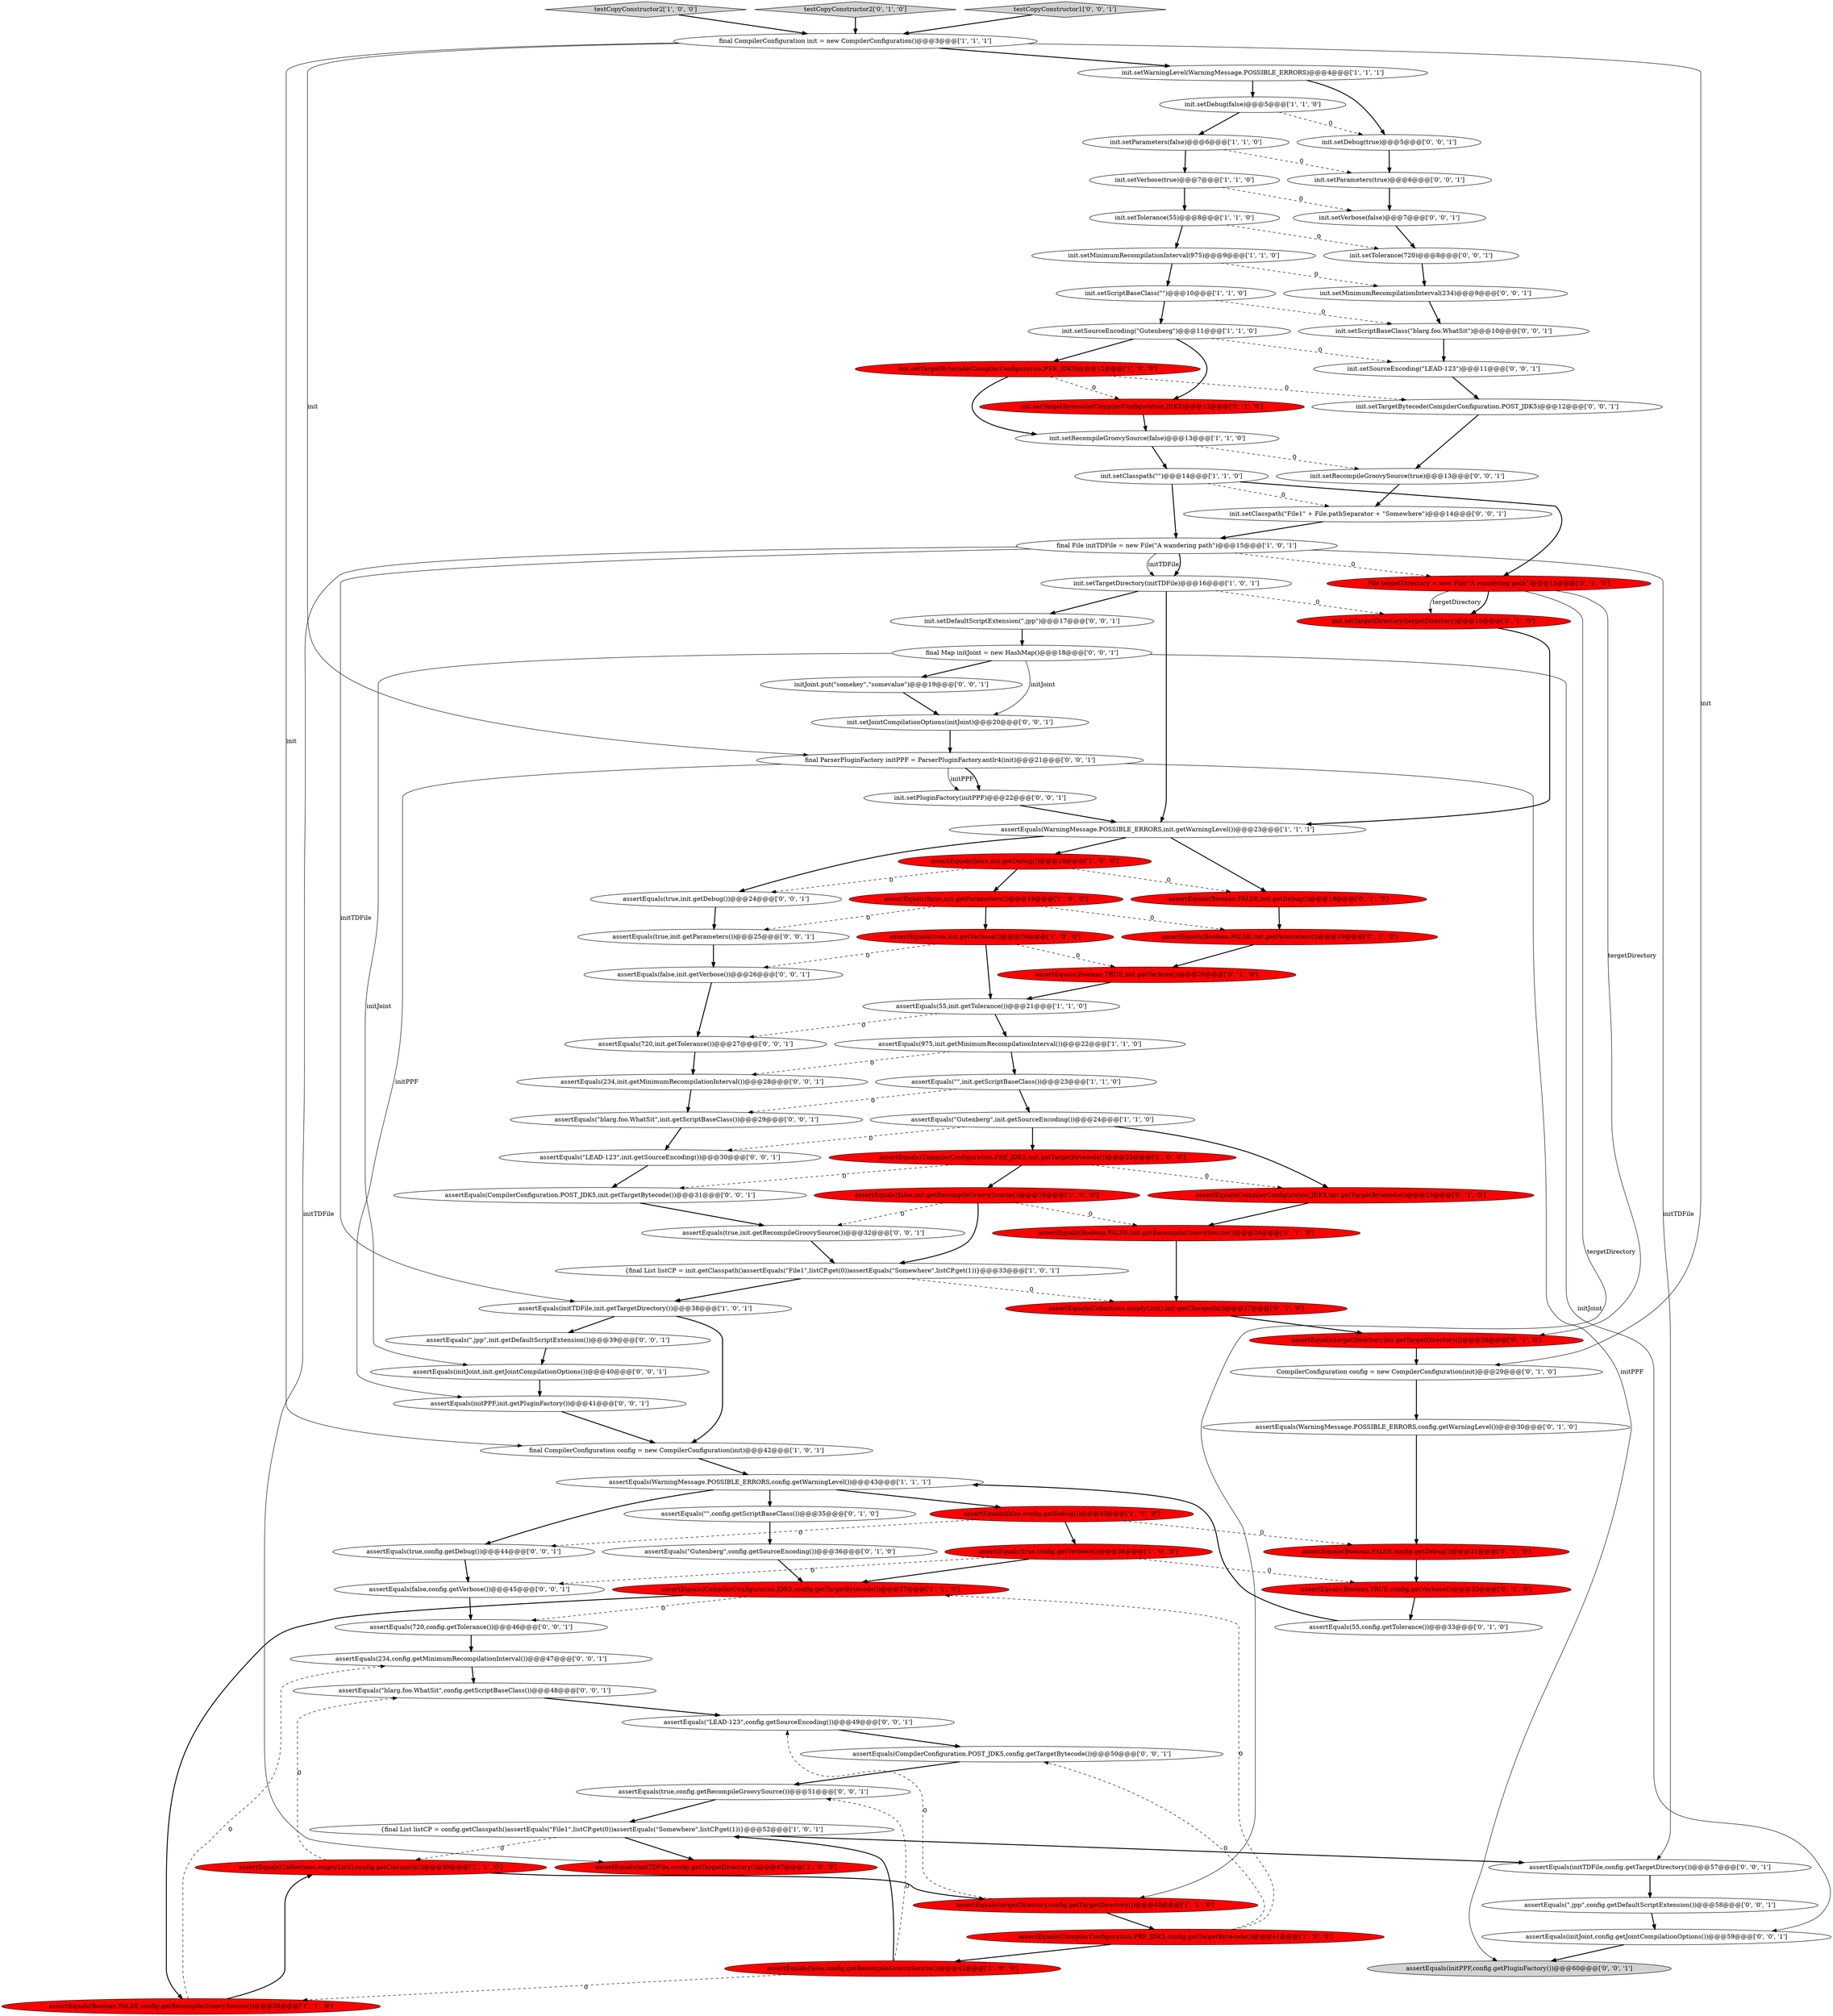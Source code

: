 digraph {
57 [style = filled, label = "init.setTolerance(720)@@@8@@@['0', '0', '1']", fillcolor = white, shape = ellipse image = "AAA0AAABBB3BBB"];
52 [style = filled, label = "assertEquals(Collections.emptyList(),init.getClasspath())@@@27@@@['0', '1', '0']", fillcolor = red, shape = ellipse image = "AAA1AAABBB2BBB"];
97 [style = filled, label = "assertEquals(\".jpp\",config.getDefaultScriptExtension())@@@58@@@['0', '0', '1']", fillcolor = white, shape = ellipse image = "AAA0AAABBB3BBB"];
51 [style = filled, label = "assertEquals(Boolean.FALSE,init.getParameters())@@@19@@@['0', '1', '0']", fillcolor = red, shape = ellipse image = "AAA1AAABBB2BBB"];
64 [style = filled, label = "init.setVerbose(false)@@@7@@@['0', '0', '1']", fillcolor = white, shape = ellipse image = "AAA0AAABBB3BBB"];
67 [style = filled, label = "init.setRecompileGroovySource(true)@@@13@@@['0', '0', '1']", fillcolor = white, shape = ellipse image = "AAA0AAABBB3BBB"];
96 [style = filled, label = "init.setMinimumRecompilationInterval(234)@@@9@@@['0', '0', '1']", fillcolor = white, shape = ellipse image = "AAA0AAABBB3BBB"];
66 [style = filled, label = "assertEquals(initJoint,config.getJointCompilationOptions())@@@59@@@['0', '0', '1']", fillcolor = white, shape = ellipse image = "AAA0AAABBB3BBB"];
68 [style = filled, label = "init.setDefaultScriptExtension(\".jpp\")@@@17@@@['0', '0', '1']", fillcolor = white, shape = ellipse image = "AAA0AAABBB3BBB"];
50 [style = filled, label = "init.setTargetDirectory(tergetDirectory)@@@16@@@['0', '1', '0']", fillcolor = red, shape = ellipse image = "AAA1AAABBB2BBB"];
47 [style = filled, label = "assertEquals(Boolean.FALSE,init.getDebug())@@@18@@@['0', '1', '0']", fillcolor = red, shape = ellipse image = "AAA1AAABBB2BBB"];
26 [style = filled, label = "assertEquals(false,config.getRecompileGroovySource())@@@42@@@['1', '0', '0']", fillcolor = red, shape = ellipse image = "AAA1AAABBB1BBB"];
82 [style = filled, label = "assertEquals(true,config.getRecompileGroovySource())@@@51@@@['0', '0', '1']", fillcolor = white, shape = ellipse image = "AAA0AAABBB3BBB"];
16 [style = filled, label = "assertEquals(CompilerConfiguration.PRE_JDK5,config.getTargetBytecode())@@@41@@@['1', '0', '0']", fillcolor = red, shape = ellipse image = "AAA1AAABBB1BBB"];
65 [style = filled, label = "final Map initJoint = new HashMap()@@@18@@@['0', '0', '1']", fillcolor = white, shape = ellipse image = "AAA0AAABBB3BBB"];
24 [style = filled, label = "init.setSourceEncoding(\"Gutenberg\")@@@11@@@['1', '1', '0']", fillcolor = white, shape = ellipse image = "AAA0AAABBB1BBB"];
93 [style = filled, label = "assertEquals(\"LEAD-123\",init.getSourceEncoding())@@@30@@@['0', '0', '1']", fillcolor = white, shape = ellipse image = "AAA0AAABBB3BBB"];
38 [style = filled, label = "assertEquals(\"\",init.getScriptBaseClass())@@@23@@@['1', '1', '0']", fillcolor = white, shape = ellipse image = "AAA0AAABBB1BBB"];
44 [style = filled, label = "assertEquals(\"Gutenberg\",config.getSourceEncoding())@@@36@@@['0', '1', '0']", fillcolor = white, shape = ellipse image = "AAA0AAABBB2BBB"];
12 [style = filled, label = "init.setClasspath(\"\")@@@14@@@['1', '1', '0']", fillcolor = white, shape = ellipse image = "AAA0AAABBB1BBB"];
87 [style = filled, label = "assertEquals(true,init.getDebug())@@@24@@@['0', '0', '1']", fillcolor = white, shape = ellipse image = "AAA0AAABBB3BBB"];
8 [style = filled, label = "assertEquals(975,init.getMinimumRecompilationInterval())@@@22@@@['1', '1', '0']", fillcolor = white, shape = ellipse image = "AAA0AAABBB1BBB"];
88 [style = filled, label = "assertEquals(false,config.getVerbose())@@@45@@@['0', '0', '1']", fillcolor = white, shape = ellipse image = "AAA0AAABBB3BBB"];
63 [style = filled, label = "assertEquals(CompilerConfiguration.POST_JDK5,config.getTargetBytecode())@@@50@@@['0', '0', '1']", fillcolor = white, shape = ellipse image = "AAA0AAABBB3BBB"];
41 [style = filled, label = "assertEquals(Boolean.FALSE,init.getRecompileGroovySource())@@@26@@@['0', '1', '0']", fillcolor = red, shape = ellipse image = "AAA1AAABBB2BBB"];
11 [style = filled, label = "testCopyConstructor2['1', '0', '0']", fillcolor = lightgray, shape = diamond image = "AAA0AAABBB1BBB"];
27 [style = filled, label = "assertEquals(true,config.getVerbose())@@@36@@@['1', '0', '0']", fillcolor = red, shape = ellipse image = "AAA1AAABBB1BBB"];
74 [style = filled, label = "assertEquals(CompilerConfiguration.POST_JDK5,init.getTargetBytecode())@@@31@@@['0', '0', '1']", fillcolor = white, shape = ellipse image = "AAA0AAABBB3BBB"];
39 [style = filled, label = "testCopyConstructor2['0', '1', '0']", fillcolor = lightgray, shape = diamond image = "AAA0AAABBB2BBB"];
15 [style = filled, label = "{final List listCP = init.getClasspath()assertEquals(\"File1\",listCP.get(0))assertEquals(\"Somewhere\",listCP.get(1))}@@@33@@@['1', '0', '1']", fillcolor = white, shape = ellipse image = "AAA0AAABBB1BBB"];
23 [style = filled, label = "assertEquals(CompilerConfiguration.JDK5,config.getTargetBytecode())@@@37@@@['1', '1', '0']", fillcolor = red, shape = ellipse image = "AAA1AAABBB1BBB"];
3 [style = filled, label = "init.setMinimumRecompilationInterval(975)@@@9@@@['1', '1', '0']", fillcolor = white, shape = ellipse image = "AAA0AAABBB1BBB"];
14 [style = filled, label = "assertEquals(tergetDirectory,config.getTargetDirectory())@@@40@@@['1', '1', '0']", fillcolor = red, shape = ellipse image = "AAA1AAABBB1BBB"];
92 [style = filled, label = "assertEquals(initPPF,init.getPluginFactory())@@@41@@@['0', '0', '1']", fillcolor = white, shape = ellipse image = "AAA0AAABBB3BBB"];
19 [style = filled, label = "init.setDebug(false)@@@5@@@['1', '1', '0']", fillcolor = white, shape = ellipse image = "AAA0AAABBB1BBB"];
22 [style = filled, label = "assertEquals(55,init.getTolerance())@@@21@@@['1', '1', '0']", fillcolor = white, shape = ellipse image = "AAA0AAABBB1BBB"];
43 [style = filled, label = "CompilerConfiguration config = new CompilerConfiguration(init)@@@29@@@['0', '1', '0']", fillcolor = white, shape = ellipse image = "AAA0AAABBB2BBB"];
30 [style = filled, label = "init.setTargetDirectory(initTDFile)@@@16@@@['1', '0', '1']", fillcolor = white, shape = ellipse image = "AAA0AAABBB1BBB"];
31 [style = filled, label = "init.setParameters(false)@@@6@@@['1', '1', '0']", fillcolor = white, shape = ellipse image = "AAA0AAABBB1BBB"];
5 [style = filled, label = "final File initTDFile = new File(\"A wandering path\")@@@15@@@['1', '0', '1']", fillcolor = white, shape = ellipse image = "AAA0AAABBB1BBB"];
94 [style = filled, label = "assertEquals(true,init.getRecompileGroovySource())@@@32@@@['0', '0', '1']", fillcolor = white, shape = ellipse image = "AAA0AAABBB3BBB"];
10 [style = filled, label = "assertEquals(\"Gutenberg\",init.getSourceEncoding())@@@24@@@['1', '1', '0']", fillcolor = white, shape = ellipse image = "AAA0AAABBB1BBB"];
80 [style = filled, label = "assertEquals(\"blarg.foo.WhatSit\",init.getScriptBaseClass())@@@29@@@['0', '0', '1']", fillcolor = white, shape = ellipse image = "AAA0AAABBB3BBB"];
20 [style = filled, label = "final CompilerConfiguration init = new CompilerConfiguration()@@@3@@@['1', '1', '1']", fillcolor = white, shape = ellipse image = "AAA0AAABBB1BBB"];
59 [style = filled, label = "assertEquals(234,config.getMinimumRecompilationInterval())@@@47@@@['0', '0', '1']", fillcolor = white, shape = ellipse image = "AAA0AAABBB3BBB"];
62 [style = filled, label = "assertEquals(true,init.getParameters())@@@25@@@['0', '0', '1']", fillcolor = white, shape = ellipse image = "AAA0AAABBB3BBB"];
86 [style = filled, label = "final ParserPluginFactory initPPF = ParserPluginFactory.antlr4(init)@@@21@@@['0', '0', '1']", fillcolor = white, shape = ellipse image = "AAA0AAABBB3BBB"];
29 [style = filled, label = "init.setTargetBytecode(CompilerConfiguration.PRE_JDK5)@@@12@@@['1', '0', '0']", fillcolor = red, shape = ellipse image = "AAA1AAABBB1BBB"];
58 [style = filled, label = "init.setPluginFactory(initPPF)@@@22@@@['0', '0', '1']", fillcolor = white, shape = ellipse image = "AAA0AAABBB3BBB"];
76 [style = filled, label = "assertEquals(\".jpp\",init.getDefaultScriptExtension())@@@39@@@['0', '0', '1']", fillcolor = white, shape = ellipse image = "AAA0AAABBB3BBB"];
1 [style = filled, label = "assertEquals(CompilerConfiguration.PRE_JDK5,init.getTargetBytecode())@@@25@@@['1', '0', '0']", fillcolor = red, shape = ellipse image = "AAA1AAABBB1BBB"];
18 [style = filled, label = "assertEquals(initTDFile,config.getTargetDirectory())@@@47@@@['1', '0', '0']", fillcolor = red, shape = ellipse image = "AAA1AAABBB1BBB"];
83 [style = filled, label = "init.setSourceEncoding(\"LEAD-123\")@@@11@@@['0', '0', '1']", fillcolor = white, shape = ellipse image = "AAA0AAABBB3BBB"];
72 [style = filled, label = "init.setClasspath(\"File1\" + File.pathSeparator + \"Somewhere\")@@@14@@@['0', '0', '1']", fillcolor = white, shape = ellipse image = "AAA0AAABBB3BBB"];
69 [style = filled, label = "init.setScriptBaseClass(\"blarg.foo.WhatSit\")@@@10@@@['0', '0', '1']", fillcolor = white, shape = ellipse image = "AAA0AAABBB3BBB"];
91 [style = filled, label = "assertEquals(initTDFile,config.getTargetDirectory())@@@57@@@['0', '0', '1']", fillcolor = white, shape = ellipse image = "AAA0AAABBB3BBB"];
28 [style = filled, label = "init.setScriptBaseClass(\"\")@@@10@@@['1', '1', '0']", fillcolor = white, shape = ellipse image = "AAA0AAABBB1BBB"];
61 [style = filled, label = "init.setJointCompilationOptions(initJoint)@@@20@@@['0', '0', '1']", fillcolor = white, shape = ellipse image = "AAA0AAABBB3BBB"];
84 [style = filled, label = "assertEquals(initJoint,init.getJointCompilationOptions())@@@40@@@['0', '0', '1']", fillcolor = white, shape = ellipse image = "AAA0AAABBB3BBB"];
53 [style = filled, label = "assertEquals(Boolean.TRUE,init.getVerbose())@@@20@@@['0', '1', '0']", fillcolor = red, shape = ellipse image = "AAA1AAABBB2BBB"];
13 [style = filled, label = "assertEquals(false,init.getParameters())@@@19@@@['1', '0', '0']", fillcolor = red, shape = ellipse image = "AAA1AAABBB1BBB"];
79 [style = filled, label = "assertEquals(720,init.getTolerance())@@@27@@@['0', '0', '1']", fillcolor = white, shape = ellipse image = "AAA0AAABBB3BBB"];
73 [style = filled, label = "assertEquals(720,config.getTolerance())@@@46@@@['0', '0', '1']", fillcolor = white, shape = ellipse image = "AAA0AAABBB3BBB"];
55 [style = filled, label = "assertEquals(CompilerConfiguration.JDK5,init.getTargetBytecode())@@@25@@@['0', '1', '0']", fillcolor = red, shape = ellipse image = "AAA1AAABBB2BBB"];
7 [style = filled, label = "assertEquals(true,init.getVerbose())@@@20@@@['1', '0', '0']", fillcolor = red, shape = ellipse image = "AAA1AAABBB1BBB"];
77 [style = filled, label = "assertEquals(234,init.getMinimumRecompilationInterval())@@@28@@@['0', '0', '1']", fillcolor = white, shape = ellipse image = "AAA0AAABBB3BBB"];
95 [style = filled, label = "initJoint.put(\"somekey\",\"somevalue\")@@@19@@@['0', '0', '1']", fillcolor = white, shape = ellipse image = "AAA0AAABBB3BBB"];
0 [style = filled, label = "init.setWarningLevel(WarningMessage.POSSIBLE_ERRORS)@@@4@@@['1', '1', '1']", fillcolor = white, shape = ellipse image = "AAA0AAABBB1BBB"];
17 [style = filled, label = "assertEquals(WarningMessage.POSSIBLE_ERRORS,init.getWarningLevel())@@@23@@@['1', '1', '1']", fillcolor = white, shape = ellipse image = "AAA0AAABBB1BBB"];
32 [style = filled, label = "assertEquals(false,init.getDebug())@@@18@@@['1', '0', '0']", fillcolor = red, shape = ellipse image = "AAA1AAABBB1BBB"];
35 [style = filled, label = "init.setVerbose(true)@@@7@@@['1', '1', '0']", fillcolor = white, shape = ellipse image = "AAA0AAABBB1BBB"];
49 [style = filled, label = "assertEquals(55,config.getTolerance())@@@33@@@['0', '1', '0']", fillcolor = white, shape = ellipse image = "AAA0AAABBB2BBB"];
36 [style = filled, label = "init.setTolerance(55)@@@8@@@['1', '1', '0']", fillcolor = white, shape = ellipse image = "AAA0AAABBB1BBB"];
9 [style = filled, label = "{final List listCP = config.getClasspath()assertEquals(\"File1\",listCP.get(0))assertEquals(\"Somewhere\",listCP.get(1))}@@@52@@@['1', '0', '1']", fillcolor = white, shape = ellipse image = "AAA0AAABBB1BBB"];
21 [style = filled, label = "assertEquals(WarningMessage.POSSIBLE_ERRORS,config.getWarningLevel())@@@43@@@['1', '1', '1']", fillcolor = white, shape = ellipse image = "AAA0AAABBB1BBB"];
4 [style = filled, label = "assertEquals(false,init.getRecompileGroovySource())@@@26@@@['1', '0', '0']", fillcolor = red, shape = ellipse image = "AAA1AAABBB1BBB"];
56 [style = filled, label = "assertEquals(Boolean.TRUE,config.getVerbose())@@@32@@@['0', '1', '0']", fillcolor = red, shape = ellipse image = "AAA1AAABBB2BBB"];
60 [style = filled, label = "assertEquals(\"LEAD-123\",config.getSourceEncoding())@@@49@@@['0', '0', '1']", fillcolor = white, shape = ellipse image = "AAA0AAABBB3BBB"];
33 [style = filled, label = "assertEquals(Boolean.FALSE,config.getRecompileGroovySource())@@@38@@@['1', '1', '0']", fillcolor = red, shape = ellipse image = "AAA1AAABBB1BBB"];
78 [style = filled, label = "init.setParameters(true)@@@6@@@['0', '0', '1']", fillcolor = white, shape = ellipse image = "AAA0AAABBB3BBB"];
6 [style = filled, label = "init.setRecompileGroovySource(false)@@@13@@@['1', '1', '0']", fillcolor = white, shape = ellipse image = "AAA0AAABBB1BBB"];
46 [style = filled, label = "assertEquals(\"\",config.getScriptBaseClass())@@@35@@@['0', '1', '0']", fillcolor = white, shape = ellipse image = "AAA0AAABBB2BBB"];
2 [style = filled, label = "assertEquals(initTDFile,init.getTargetDirectory())@@@38@@@['1', '0', '1']", fillcolor = white, shape = ellipse image = "AAA0AAABBB1BBB"];
34 [style = filled, label = "assertEquals(Collections.emptyList(),config.getClasspath())@@@39@@@['1', '1', '0']", fillcolor = red, shape = ellipse image = "AAA1AAABBB1BBB"];
40 [style = filled, label = "assertEquals(WarningMessage.POSSIBLE_ERRORS,config.getWarningLevel())@@@30@@@['0', '1', '0']", fillcolor = white, shape = ellipse image = "AAA0AAABBB2BBB"];
45 [style = filled, label = "assertEquals(tergetDirectory,init.getTargetDirectory())@@@28@@@['0', '1', '0']", fillcolor = red, shape = ellipse image = "AAA1AAABBB2BBB"];
42 [style = filled, label = "assertEquals(Boolean.FALSE,config.getDebug())@@@31@@@['0', '1', '0']", fillcolor = red, shape = ellipse image = "AAA1AAABBB2BBB"];
54 [style = filled, label = "init.setTargetBytecode(CompilerConfiguration.JDK5)@@@12@@@['0', '1', '0']", fillcolor = red, shape = ellipse image = "AAA1AAABBB2BBB"];
70 [style = filled, label = "init.setDebug(true)@@@5@@@['0', '0', '1']", fillcolor = white, shape = ellipse image = "AAA0AAABBB3BBB"];
71 [style = filled, label = "assertEquals(true,config.getDebug())@@@44@@@['0', '0', '1']", fillcolor = white, shape = ellipse image = "AAA0AAABBB3BBB"];
48 [style = filled, label = "File tergetDirectory = new File(\"A wandering path\")@@@15@@@['0', '1', '0']", fillcolor = red, shape = ellipse image = "AAA1AAABBB2BBB"];
25 [style = filled, label = "final CompilerConfiguration config = new CompilerConfiguration(init)@@@42@@@['1', '0', '1']", fillcolor = white, shape = ellipse image = "AAA0AAABBB1BBB"];
37 [style = filled, label = "assertEquals(false,config.getDebug())@@@35@@@['1', '0', '0']", fillcolor = red, shape = ellipse image = "AAA1AAABBB1BBB"];
85 [style = filled, label = "assertEquals(initPPF,config.getPluginFactory())@@@60@@@['0', '0', '1']", fillcolor = lightgray, shape = ellipse image = "AAA0AAABBB3BBB"];
81 [style = filled, label = "assertEquals(false,init.getVerbose())@@@26@@@['0', '0', '1']", fillcolor = white, shape = ellipse image = "AAA0AAABBB3BBB"];
75 [style = filled, label = "assertEquals(\"blarg.foo.WhatSit\",config.getScriptBaseClass())@@@48@@@['0', '0', '1']", fillcolor = white, shape = ellipse image = "AAA0AAABBB3BBB"];
89 [style = filled, label = "init.setTargetBytecode(CompilerConfiguration.POST_JDK5)@@@12@@@['0', '0', '1']", fillcolor = white, shape = ellipse image = "AAA0AAABBB3BBB"];
90 [style = filled, label = "testCopyConstructor1['0', '0', '1']", fillcolor = lightgray, shape = diamond image = "AAA0AAABBB3BBB"];
32->47 [style = dashed, label="0"];
57->96 [style = bold, label=""];
1->55 [style = dashed, label="0"];
12->5 [style = bold, label=""];
86->58 [style = solid, label="initPPF"];
37->27 [style = bold, label=""];
20->86 [style = solid, label="init"];
20->0 [style = bold, label=""];
4->15 [style = bold, label=""];
87->62 [style = bold, label=""];
30->50 [style = dashed, label="0"];
26->9 [style = bold, label=""];
51->53 [style = bold, label=""];
77->80 [style = bold, label=""];
6->67 [style = dashed, label="0"];
5->30 [style = solid, label="initTDFile"];
21->71 [style = bold, label=""];
48->14 [style = solid, label="tergetDirectory"];
37->42 [style = dashed, label="0"];
22->79 [style = dashed, label="0"];
97->66 [style = bold, label=""];
58->17 [style = bold, label=""];
22->8 [style = bold, label=""];
43->40 [style = bold, label=""];
44->23 [style = bold, label=""];
5->2 [style = solid, label="initTDFile"];
29->6 [style = bold, label=""];
21->46 [style = bold, label=""];
4->94 [style = dashed, label="0"];
23->73 [style = dashed, label="0"];
23->33 [style = bold, label=""];
31->35 [style = bold, label=""];
45->43 [style = bold, label=""];
34->75 [style = dashed, label="0"];
81->79 [style = bold, label=""];
13->51 [style = dashed, label="0"];
47->51 [style = bold, label=""];
60->63 [style = bold, label=""];
19->70 [style = dashed, label="0"];
15->52 [style = dashed, label="0"];
54->6 [style = bold, label=""];
35->64 [style = dashed, label="0"];
32->87 [style = dashed, label="0"];
5->30 [style = bold, label=""];
26->82 [style = dashed, label="0"];
66->85 [style = bold, label=""];
2->25 [style = bold, label=""];
84->92 [style = bold, label=""];
17->87 [style = bold, label=""];
75->60 [style = bold, label=""];
3->96 [style = dashed, label="0"];
25->21 [style = bold, label=""];
80->93 [style = bold, label=""];
14->16 [style = bold, label=""];
0->70 [style = bold, label=""];
1->4 [style = bold, label=""];
55->41 [style = bold, label=""];
94->15 [style = bold, label=""];
82->9 [style = bold, label=""];
29->89 [style = dashed, label="0"];
5->91 [style = solid, label="initTDFile"];
0->19 [style = bold, label=""];
8->77 [style = dashed, label="0"];
36->57 [style = dashed, label="0"];
16->26 [style = bold, label=""];
29->54 [style = dashed, label="0"];
48->50 [style = bold, label=""];
52->45 [style = bold, label=""];
26->33 [style = dashed, label="0"];
12->48 [style = bold, label=""];
76->84 [style = bold, label=""];
30->68 [style = bold, label=""];
13->62 [style = dashed, label="0"];
8->38 [style = bold, label=""];
9->34 [style = dashed, label="0"];
73->59 [style = bold, label=""];
21->37 [style = bold, label=""];
86->58 [style = bold, label=""];
65->66 [style = solid, label="initJoint"];
24->83 [style = dashed, label="0"];
42->56 [style = bold, label=""];
65->95 [style = bold, label=""];
28->24 [style = bold, label=""];
34->14 [style = bold, label=""];
10->1 [style = bold, label=""];
39->20 [style = bold, label=""];
70->78 [style = bold, label=""];
64->57 [style = bold, label=""];
48->50 [style = solid, label="tergetDirectory"];
38->80 [style = dashed, label="0"];
4->41 [style = dashed, label="0"];
46->44 [style = bold, label=""];
83->89 [style = bold, label=""];
10->93 [style = dashed, label="0"];
30->17 [style = bold, label=""];
20->43 [style = solid, label="init"];
50->17 [style = bold, label=""];
68->65 [style = bold, label=""];
78->64 [style = bold, label=""];
27->56 [style = dashed, label="0"];
65->61 [style = solid, label="initJoint"];
67->72 [style = bold, label=""];
12->72 [style = dashed, label="0"];
7->22 [style = bold, label=""];
91->97 [style = bold, label=""];
3->28 [style = bold, label=""];
48->45 [style = solid, label="tergetDirectory"];
93->74 [style = bold, label=""];
9->18 [style = bold, label=""];
71->88 [style = bold, label=""];
86->92 [style = solid, label="initPPF"];
74->94 [style = bold, label=""];
5->18 [style = solid, label="initTDFile"];
69->83 [style = bold, label=""];
20->25 [style = solid, label="init"];
16->63 [style = dashed, label="0"];
90->20 [style = bold, label=""];
7->53 [style = dashed, label="0"];
62->81 [style = bold, label=""];
37->71 [style = dashed, label="0"];
6->12 [style = bold, label=""];
11->20 [style = bold, label=""];
63->82 [style = bold, label=""];
15->2 [style = bold, label=""];
56->49 [style = bold, label=""];
59->75 [style = bold, label=""];
89->67 [style = bold, label=""];
38->10 [style = bold, label=""];
19->31 [style = bold, label=""];
61->86 [style = bold, label=""];
17->47 [style = bold, label=""];
2->76 [style = bold, label=""];
7->81 [style = dashed, label="0"];
86->85 [style = solid, label="initPPF"];
16->23 [style = dashed, label="0"];
24->29 [style = bold, label=""];
53->22 [style = bold, label=""];
92->25 [style = bold, label=""];
17->32 [style = bold, label=""];
10->55 [style = bold, label=""];
1->74 [style = dashed, label="0"];
72->5 [style = bold, label=""];
49->21 [style = bold, label=""];
79->77 [style = bold, label=""];
24->54 [style = bold, label=""];
41->52 [style = bold, label=""];
14->60 [style = dashed, label="0"];
27->88 [style = dashed, label="0"];
9->91 [style = bold, label=""];
5->48 [style = dashed, label="0"];
13->7 [style = bold, label=""];
95->61 [style = bold, label=""];
28->69 [style = dashed, label="0"];
27->23 [style = bold, label=""];
65->84 [style = solid, label="initJoint"];
33->59 [style = dashed, label="0"];
35->36 [style = bold, label=""];
32->13 [style = bold, label=""];
88->73 [style = bold, label=""];
33->34 [style = bold, label=""];
96->69 [style = bold, label=""];
40->42 [style = bold, label=""];
31->78 [style = dashed, label="0"];
36->3 [style = bold, label=""];
}

